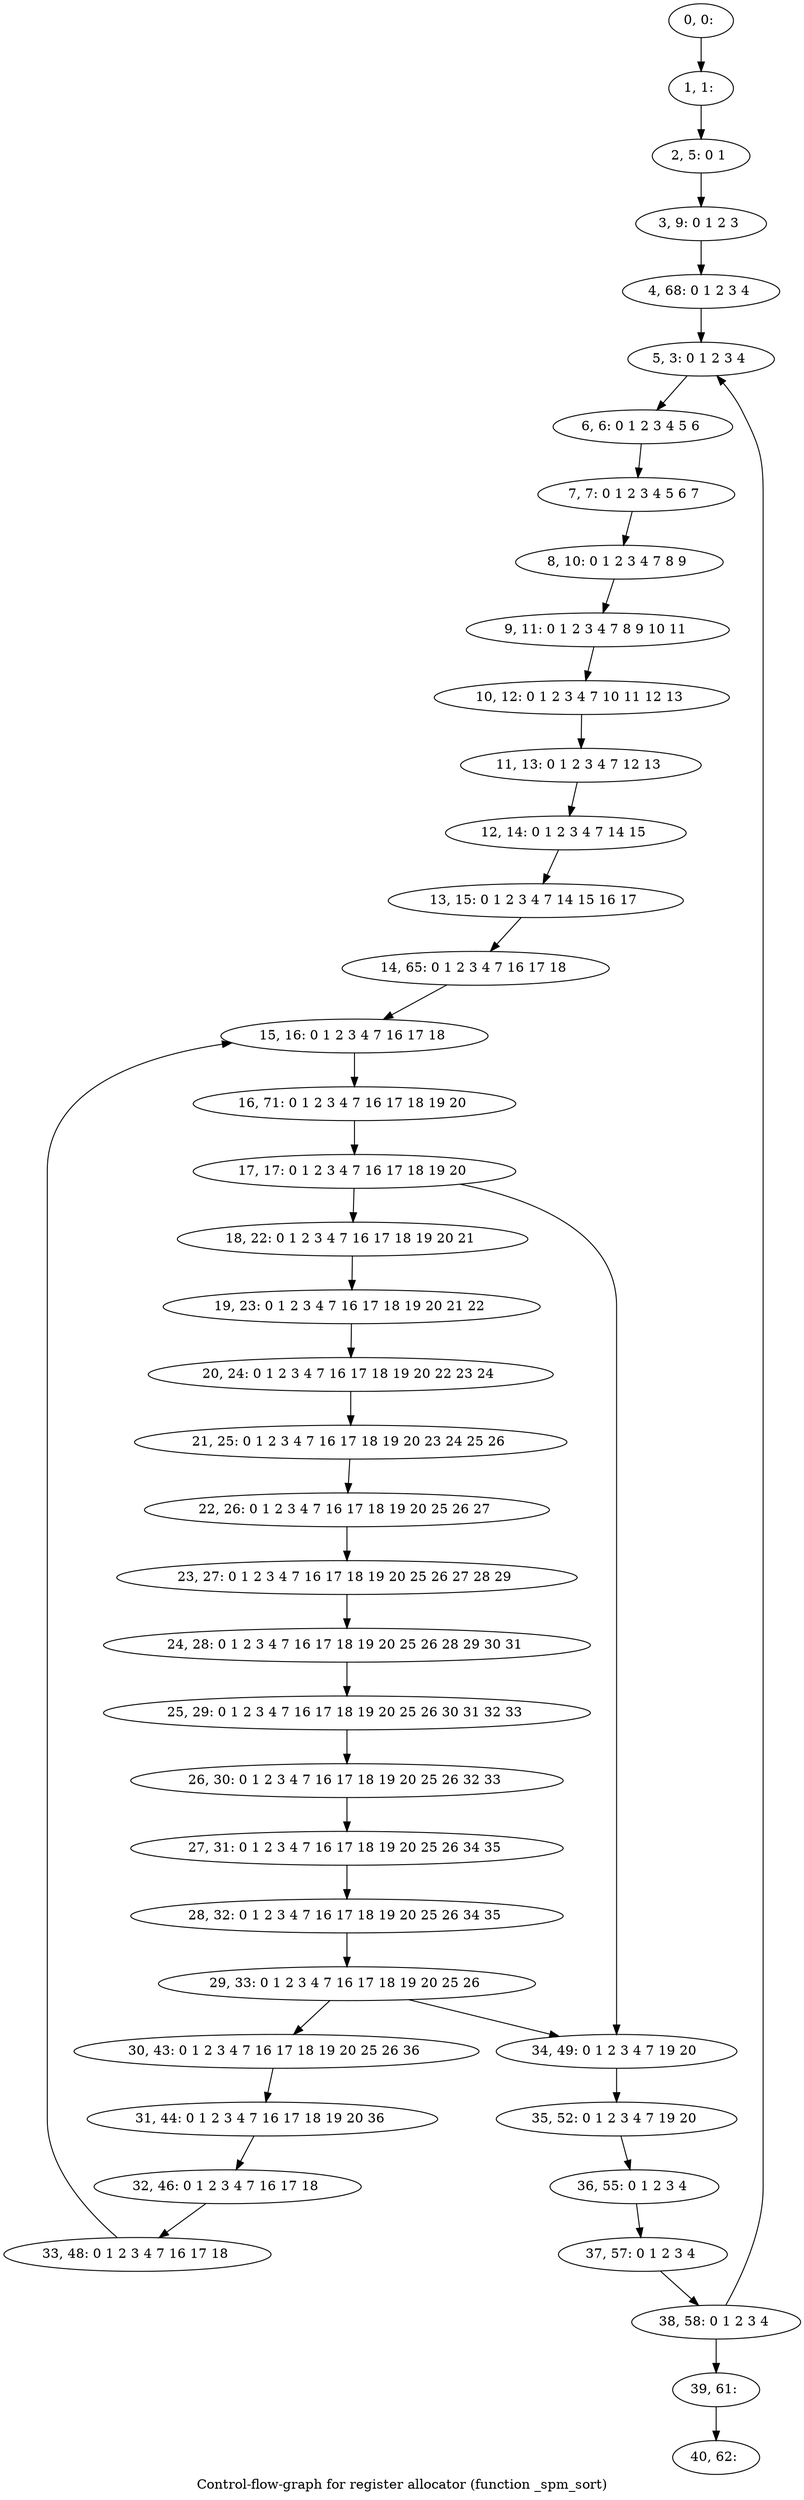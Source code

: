 digraph G {
graph [label="Control-flow-graph for register allocator (function _spm_sort)"]
0[label="0, 0: "];
1[label="1, 1: "];
2[label="2, 5: 0 1 "];
3[label="3, 9: 0 1 2 3 "];
4[label="4, 68: 0 1 2 3 4 "];
5[label="5, 3: 0 1 2 3 4 "];
6[label="6, 6: 0 1 2 3 4 5 6 "];
7[label="7, 7: 0 1 2 3 4 5 6 7 "];
8[label="8, 10: 0 1 2 3 4 7 8 9 "];
9[label="9, 11: 0 1 2 3 4 7 8 9 10 11 "];
10[label="10, 12: 0 1 2 3 4 7 10 11 12 13 "];
11[label="11, 13: 0 1 2 3 4 7 12 13 "];
12[label="12, 14: 0 1 2 3 4 7 14 15 "];
13[label="13, 15: 0 1 2 3 4 7 14 15 16 17 "];
14[label="14, 65: 0 1 2 3 4 7 16 17 18 "];
15[label="15, 16: 0 1 2 3 4 7 16 17 18 "];
16[label="16, 71: 0 1 2 3 4 7 16 17 18 19 20 "];
17[label="17, 17: 0 1 2 3 4 7 16 17 18 19 20 "];
18[label="18, 22: 0 1 2 3 4 7 16 17 18 19 20 21 "];
19[label="19, 23: 0 1 2 3 4 7 16 17 18 19 20 21 22 "];
20[label="20, 24: 0 1 2 3 4 7 16 17 18 19 20 22 23 24 "];
21[label="21, 25: 0 1 2 3 4 7 16 17 18 19 20 23 24 25 26 "];
22[label="22, 26: 0 1 2 3 4 7 16 17 18 19 20 25 26 27 "];
23[label="23, 27: 0 1 2 3 4 7 16 17 18 19 20 25 26 27 28 29 "];
24[label="24, 28: 0 1 2 3 4 7 16 17 18 19 20 25 26 28 29 30 31 "];
25[label="25, 29: 0 1 2 3 4 7 16 17 18 19 20 25 26 30 31 32 33 "];
26[label="26, 30: 0 1 2 3 4 7 16 17 18 19 20 25 26 32 33 "];
27[label="27, 31: 0 1 2 3 4 7 16 17 18 19 20 25 26 34 35 "];
28[label="28, 32: 0 1 2 3 4 7 16 17 18 19 20 25 26 34 35 "];
29[label="29, 33: 0 1 2 3 4 7 16 17 18 19 20 25 26 "];
30[label="30, 43: 0 1 2 3 4 7 16 17 18 19 20 25 26 36 "];
31[label="31, 44: 0 1 2 3 4 7 16 17 18 19 20 36 "];
32[label="32, 46: 0 1 2 3 4 7 16 17 18 "];
33[label="33, 48: 0 1 2 3 4 7 16 17 18 "];
34[label="34, 49: 0 1 2 3 4 7 19 20 "];
35[label="35, 52: 0 1 2 3 4 7 19 20 "];
36[label="36, 55: 0 1 2 3 4 "];
37[label="37, 57: 0 1 2 3 4 "];
38[label="38, 58: 0 1 2 3 4 "];
39[label="39, 61: "];
40[label="40, 62: "];
0->1 ;
1->2 ;
2->3 ;
3->4 ;
4->5 ;
5->6 ;
6->7 ;
7->8 ;
8->9 ;
9->10 ;
10->11 ;
11->12 ;
12->13 ;
13->14 ;
14->15 ;
15->16 ;
16->17 ;
17->18 ;
17->34 ;
18->19 ;
19->20 ;
20->21 ;
21->22 ;
22->23 ;
23->24 ;
24->25 ;
25->26 ;
26->27 ;
27->28 ;
28->29 ;
29->30 ;
29->34 ;
30->31 ;
31->32 ;
32->33 ;
33->15 ;
34->35 ;
35->36 ;
36->37 ;
37->38 ;
38->39 ;
38->5 ;
39->40 ;
}
